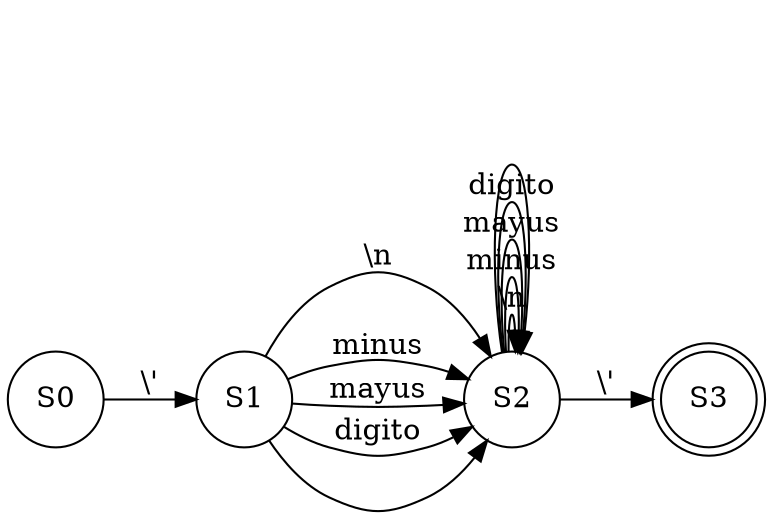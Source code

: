 digraph G{
rankdir=LR
node[shape=circle]
nodo0 [ label ="S0"];
nodo1 [ label ="S1"];
nodo2 [ label ="S2"];
nodo3 [ label ="S3", shape=doublecircle ];
nodo0->nodo1 [label = "\\'"]
nodo1->nodo2 [label = "\\n"]
nodo1->nodo2 [label = "minus"]
nodo1->nodo2 [label = "mayus"]
nodo1->nodo2 [label = "digito"]
nodo1->nodo2 [label = " "]
nodo2->nodo3 [label = "\\'"]
nodo2->nodo2 [label = "\\n"]
nodo2->nodo2 [label = "minus"]
nodo2->nodo2 [label = "mayus"]
nodo2->nodo2 [label = "digito"]
nodo2->nodo2 [label = " "]
}
